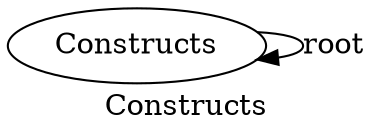digraph "Constructs" {
label="Constructs";
Constructs1 [style=filled, fillcolor=white, label=Constructs];
Constructs1 -> Constructs1  [label=root];
}
